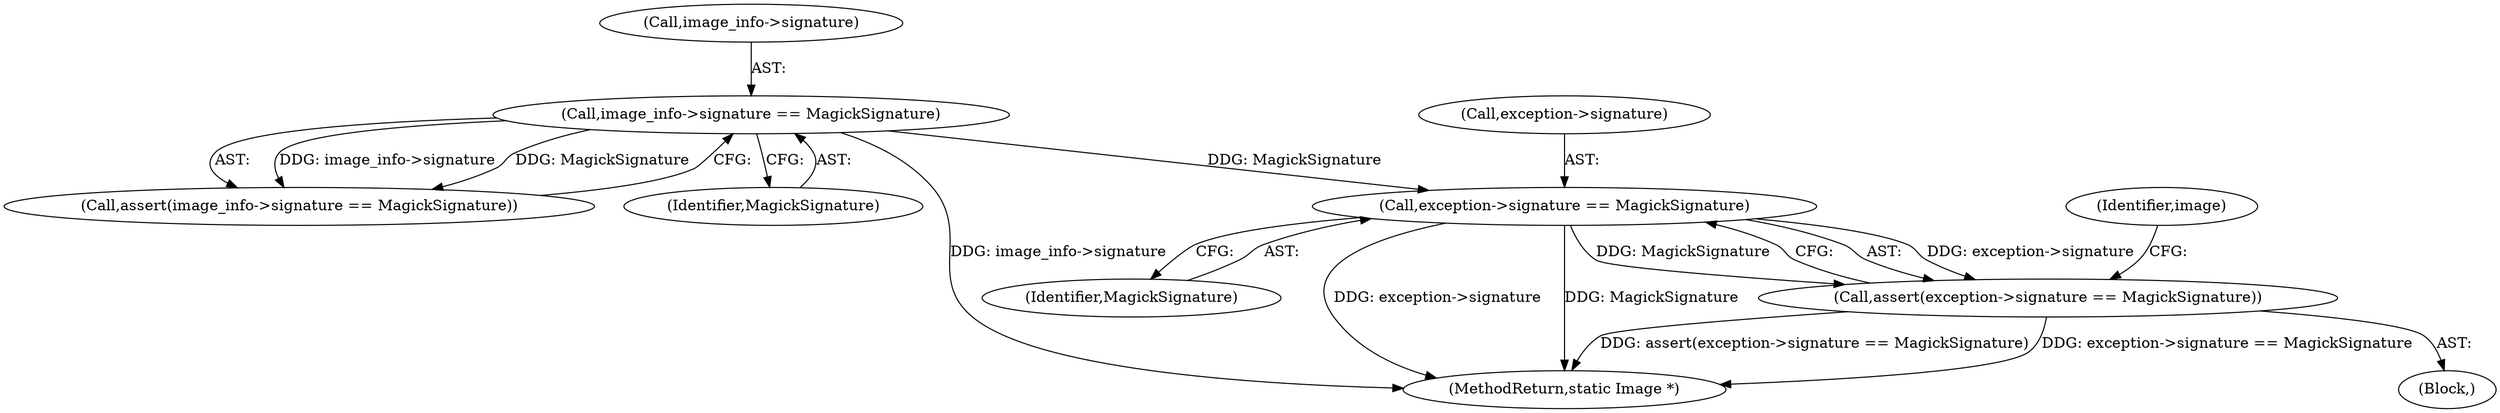 digraph "0_ImageMagick_f6e9d0d9955e85bdd7540b251cd50d598dacc5e6_17@pointer" {
"1000143" [label="(Call,exception->signature == MagickSignature)"];
"1000116" [label="(Call,image_info->signature == MagickSignature)"];
"1000142" [label="(Call,assert(exception->signature == MagickSignature))"];
"1000144" [label="(Call,exception->signature)"];
"1000149" [label="(Identifier,image)"];
"1000116" [label="(Call,image_info->signature == MagickSignature)"];
"1000143" [label="(Call,exception->signature == MagickSignature)"];
"1000117" [label="(Call,image_info->signature)"];
"1000115" [label="(Call,assert(image_info->signature == MagickSignature))"];
"1000147" [label="(Identifier,MagickSignature)"];
"1000142" [label="(Call,assert(exception->signature == MagickSignature))"];
"1000120" [label="(Identifier,MagickSignature)"];
"1000106" [label="(Block,)"];
"1000341" [label="(MethodReturn,static Image *)"];
"1000143" -> "1000142"  [label="AST: "];
"1000143" -> "1000147"  [label="CFG: "];
"1000144" -> "1000143"  [label="AST: "];
"1000147" -> "1000143"  [label="AST: "];
"1000142" -> "1000143"  [label="CFG: "];
"1000143" -> "1000341"  [label="DDG: exception->signature"];
"1000143" -> "1000341"  [label="DDG: MagickSignature"];
"1000143" -> "1000142"  [label="DDG: exception->signature"];
"1000143" -> "1000142"  [label="DDG: MagickSignature"];
"1000116" -> "1000143"  [label="DDG: MagickSignature"];
"1000116" -> "1000115"  [label="AST: "];
"1000116" -> "1000120"  [label="CFG: "];
"1000117" -> "1000116"  [label="AST: "];
"1000120" -> "1000116"  [label="AST: "];
"1000115" -> "1000116"  [label="CFG: "];
"1000116" -> "1000341"  [label="DDG: image_info->signature"];
"1000116" -> "1000115"  [label="DDG: image_info->signature"];
"1000116" -> "1000115"  [label="DDG: MagickSignature"];
"1000142" -> "1000106"  [label="AST: "];
"1000149" -> "1000142"  [label="CFG: "];
"1000142" -> "1000341"  [label="DDG: assert(exception->signature == MagickSignature)"];
"1000142" -> "1000341"  [label="DDG: exception->signature == MagickSignature"];
}

